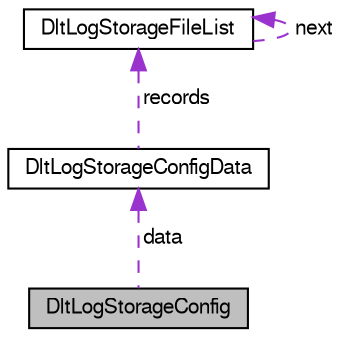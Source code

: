 digraph "DltLogStorageConfig"
{
  edge [fontname="FreeSans",fontsize="10",labelfontname="FreeSans",labelfontsize="10"];
  node [fontname="FreeSans",fontsize="10",shape=record];
  Node1 [label="DltLogStorageConfig",height=0.2,width=0.4,color="black", fillcolor="grey75", style="filled", fontcolor="black"];
  Node2 -> Node1 [dir="back",color="darkorchid3",fontsize="10",style="dashed",label=" data" ,fontname="FreeSans"];
  Node2 [label="DltLogStorageConfigData",height=0.2,width=0.4,color="black", fillcolor="white", style="filled",URL="$struct_dlt_log_storage_config_data.html"];
  Node3 -> Node2 [dir="back",color="darkorchid3",fontsize="10",style="dashed",label=" records" ,fontname="FreeSans"];
  Node3 [label="DltLogStorageFileList",height=0.2,width=0.4,color="black", fillcolor="white", style="filled",URL="$struct_dlt_log_storage_file_list.html"];
  Node3 -> Node3 [dir="back",color="darkorchid3",fontsize="10",style="dashed",label=" next" ,fontname="FreeSans"];
}
